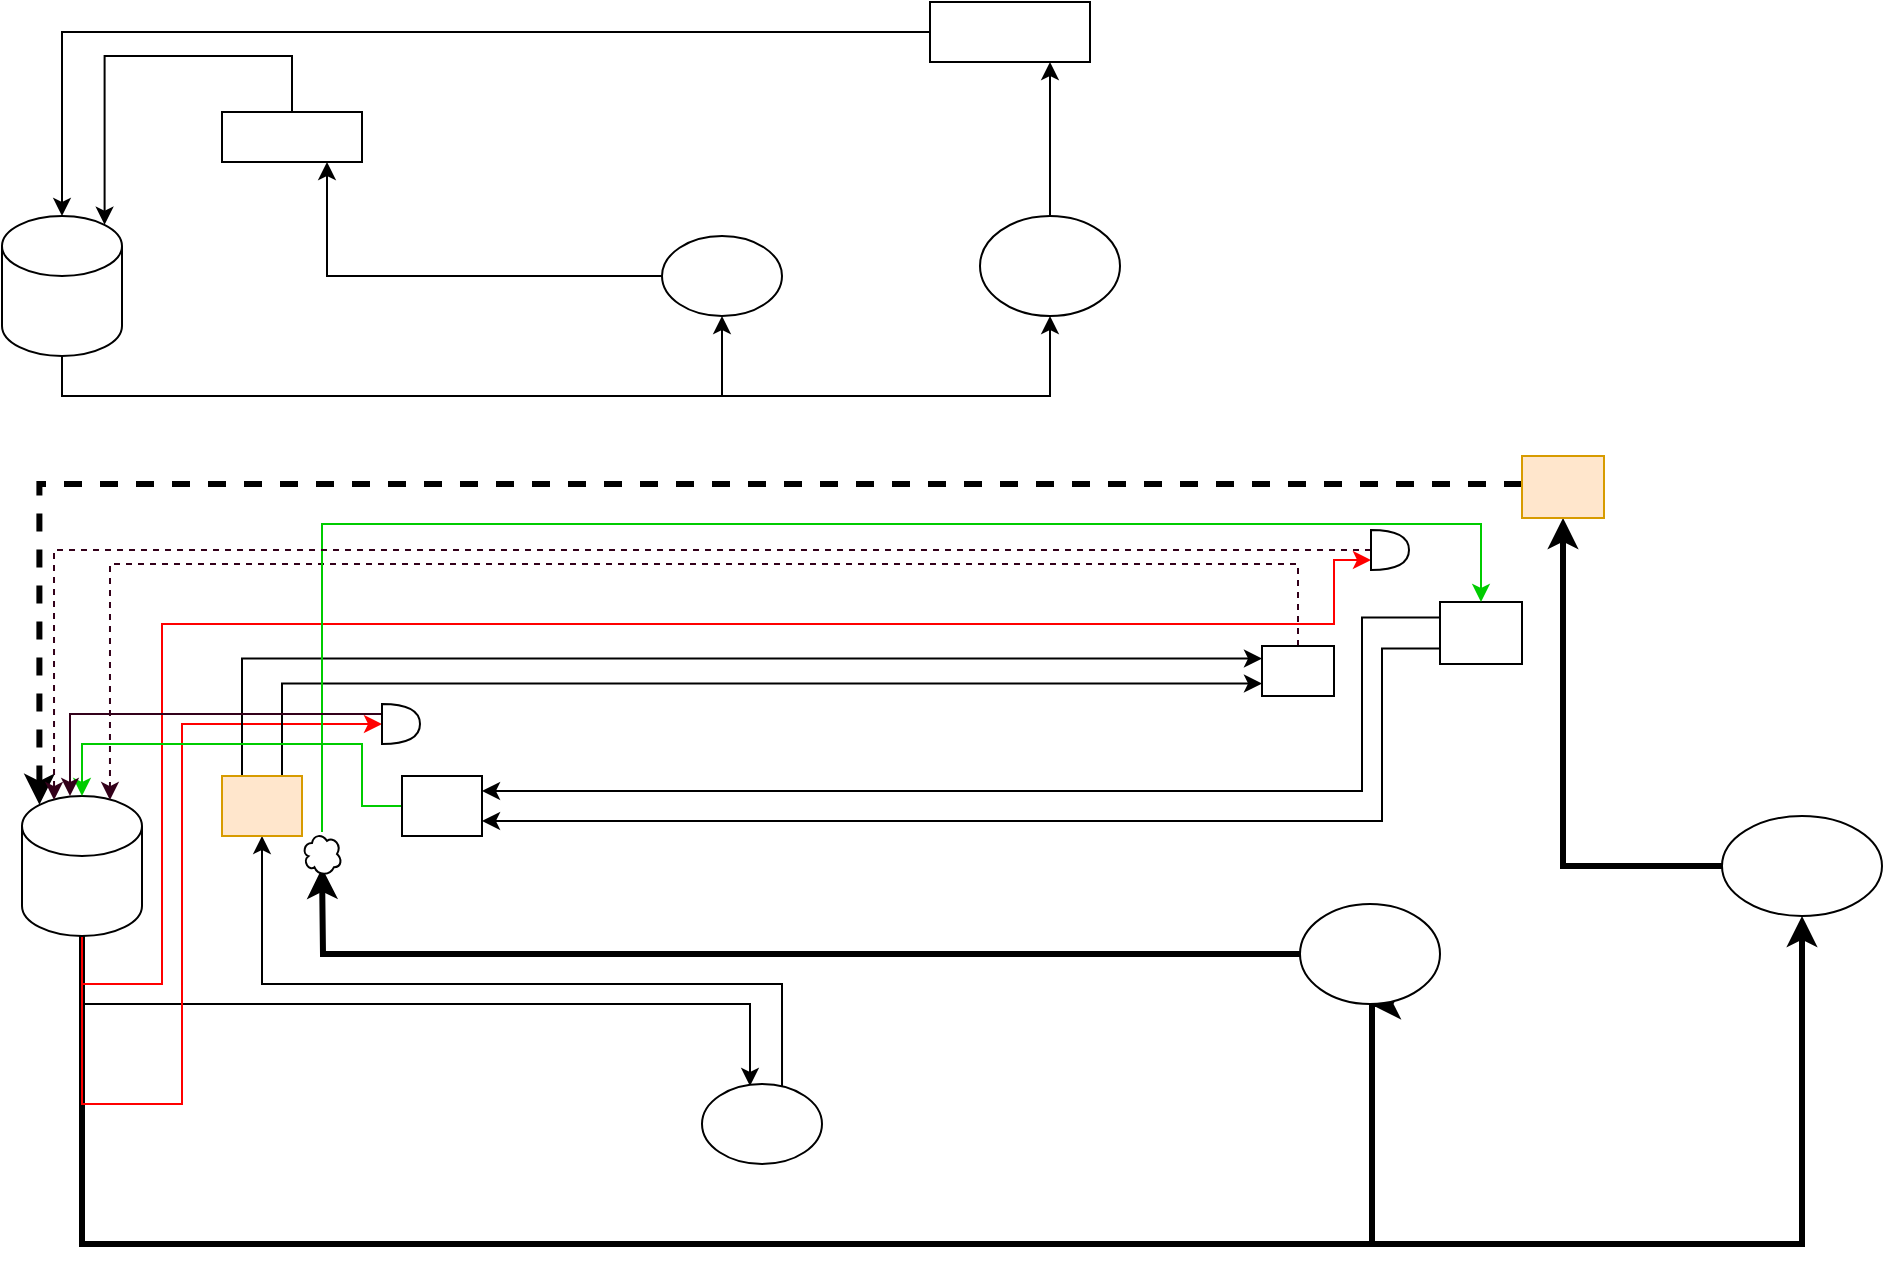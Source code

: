 <mxfile version="14.1.0" type="github">
  <diagram id="N2_5LNJx7TZPs9ssTGrc" name="Page-1">
    <mxGraphModel dx="1422" dy="794" grid="1" gridSize="10" guides="1" tooltips="1" connect="1" arrows="1" fold="1" page="1" pageScale="1" pageWidth="850" pageHeight="1100" math="0" shadow="0">
      <root>
        <mxCell id="0" />
        <mxCell id="1" parent="0" />
        <mxCell id="P4fvbb-0Q0S0f7_MSQyN-11" style="edgeStyle=orthogonalEdgeStyle;rounded=0;orthogonalLoop=1;jettySize=auto;html=1;entryX=0.5;entryY=1;entryDx=0;entryDy=0;" edge="1" parent="1" source="P4fvbb-0Q0S0f7_MSQyN-1" target="P4fvbb-0Q0S0f7_MSQyN-2">
          <mxGeometry relative="1" as="geometry">
            <Array as="points">
              <mxPoint x="60" y="236" />
              <mxPoint x="390" y="236" />
            </Array>
          </mxGeometry>
        </mxCell>
        <mxCell id="P4fvbb-0Q0S0f7_MSQyN-17" style="edgeStyle=orthogonalEdgeStyle;rounded=0;orthogonalLoop=1;jettySize=auto;html=1;entryX=0.5;entryY=1;entryDx=0;entryDy=0;" edge="1" parent="1" source="P4fvbb-0Q0S0f7_MSQyN-1" target="P4fvbb-0Q0S0f7_MSQyN-3">
          <mxGeometry relative="1" as="geometry">
            <mxPoint x="670" y="306" as="targetPoint" />
            <Array as="points">
              <mxPoint x="60" y="236" />
              <mxPoint x="554" y="236" />
            </Array>
          </mxGeometry>
        </mxCell>
        <mxCell id="P4fvbb-0Q0S0f7_MSQyN-1" value="" style="shape=cylinder3;whiteSpace=wrap;html=1;boundedLbl=1;backgroundOutline=1;size=15;" vertex="1" parent="1">
          <mxGeometry x="30" y="146" width="60" height="70" as="geometry" />
        </mxCell>
        <mxCell id="P4fvbb-0Q0S0f7_MSQyN-7" style="edgeStyle=orthogonalEdgeStyle;rounded=0;orthogonalLoop=1;jettySize=auto;html=1;entryX=0.75;entryY=1;entryDx=0;entryDy=0;" edge="1" parent="1" source="P4fvbb-0Q0S0f7_MSQyN-2" target="P4fvbb-0Q0S0f7_MSQyN-5">
          <mxGeometry relative="1" as="geometry">
            <mxPoint x="200" y="46" as="targetPoint" />
          </mxGeometry>
        </mxCell>
        <mxCell id="P4fvbb-0Q0S0f7_MSQyN-2" value="" style="ellipse;whiteSpace=wrap;html=1;" vertex="1" parent="1">
          <mxGeometry x="360" y="156" width="60" height="40" as="geometry" />
        </mxCell>
        <mxCell id="P4fvbb-0Q0S0f7_MSQyN-16" style="edgeStyle=orthogonalEdgeStyle;rounded=0;orthogonalLoop=1;jettySize=auto;html=1;entryX=0.75;entryY=1;entryDx=0;entryDy=0;" edge="1" parent="1" source="P4fvbb-0Q0S0f7_MSQyN-3" target="P4fvbb-0Q0S0f7_MSQyN-6">
          <mxGeometry relative="1" as="geometry" />
        </mxCell>
        <mxCell id="P4fvbb-0Q0S0f7_MSQyN-3" value="" style="ellipse;whiteSpace=wrap;html=1;" vertex="1" parent="1">
          <mxGeometry x="519" y="146" width="70" height="50" as="geometry" />
        </mxCell>
        <mxCell id="P4fvbb-0Q0S0f7_MSQyN-14" style="edgeStyle=orthogonalEdgeStyle;rounded=0;orthogonalLoop=1;jettySize=auto;html=1;entryX=0.855;entryY=0;entryDx=0;entryDy=4.35;entryPerimeter=0;" edge="1" parent="1" source="P4fvbb-0Q0S0f7_MSQyN-5" target="P4fvbb-0Q0S0f7_MSQyN-1">
          <mxGeometry relative="1" as="geometry">
            <mxPoint x="120" y="146" as="targetPoint" />
            <Array as="points">
              <mxPoint x="175" y="66" />
              <mxPoint x="81" y="66" />
            </Array>
          </mxGeometry>
        </mxCell>
        <mxCell id="P4fvbb-0Q0S0f7_MSQyN-5" value="" style="rounded=0;whiteSpace=wrap;html=1;" vertex="1" parent="1">
          <mxGeometry x="140" y="94" width="70" height="25" as="geometry" />
        </mxCell>
        <mxCell id="P4fvbb-0Q0S0f7_MSQyN-15" style="edgeStyle=orthogonalEdgeStyle;rounded=0;orthogonalLoop=1;jettySize=auto;html=1;entryX=0.5;entryY=0;entryDx=0;entryDy=0;entryPerimeter=0;" edge="1" parent="1" source="P4fvbb-0Q0S0f7_MSQyN-6" target="P4fvbb-0Q0S0f7_MSQyN-1">
          <mxGeometry relative="1" as="geometry" />
        </mxCell>
        <mxCell id="P4fvbb-0Q0S0f7_MSQyN-6" value="" style="rounded=0;whiteSpace=wrap;html=1;" vertex="1" parent="1">
          <mxGeometry x="494" y="39" width="80" height="30" as="geometry" />
        </mxCell>
        <mxCell id="P4fvbb-0Q0S0f7_MSQyN-18" style="edgeStyle=orthogonalEdgeStyle;rounded=0;orthogonalLoop=1;jettySize=auto;html=1;entryX=0.4;entryY=0.025;entryDx=0;entryDy=0;entryPerimeter=0;" edge="1" parent="1" source="P4fvbb-0Q0S0f7_MSQyN-20" target="P4fvbb-0Q0S0f7_MSQyN-22">
          <mxGeometry relative="1" as="geometry">
            <Array as="points">
              <mxPoint x="70" y="540" />
              <mxPoint x="404" y="540" />
            </Array>
          </mxGeometry>
        </mxCell>
        <mxCell id="P4fvbb-0Q0S0f7_MSQyN-19" style="edgeStyle=orthogonalEdgeStyle;rounded=0;orthogonalLoop=1;jettySize=auto;html=1;entryX=0.5;entryY=1;entryDx=0;entryDy=0;strokeWidth=3;" edge="1" parent="1" source="P4fvbb-0Q0S0f7_MSQyN-20" target="P4fvbb-0Q0S0f7_MSQyN-24">
          <mxGeometry relative="1" as="geometry">
            <mxPoint x="680" y="606" as="targetPoint" />
            <Array as="points">
              <mxPoint x="70" y="660" />
              <mxPoint x="715" y="660" />
            </Array>
          </mxGeometry>
        </mxCell>
        <mxCell id="P4fvbb-0Q0S0f7_MSQyN-48" style="edgeStyle=orthogonalEdgeStyle;rounded=0;orthogonalLoop=1;jettySize=auto;html=1;entryX=0.5;entryY=1;entryDx=0;entryDy=0;strokeWidth=3;" edge="1" parent="1" source="P4fvbb-0Q0S0f7_MSQyN-20" target="P4fvbb-0Q0S0f7_MSQyN-47">
          <mxGeometry relative="1" as="geometry">
            <Array as="points">
              <mxPoint x="70" y="660" />
              <mxPoint x="930" y="660" />
            </Array>
          </mxGeometry>
        </mxCell>
        <mxCell id="P4fvbb-0Q0S0f7_MSQyN-78" style="edgeStyle=orthogonalEdgeStyle;rounded=0;orthogonalLoop=1;jettySize=auto;html=1;entryX=0;entryY=0.5;entryDx=0;entryDy=0;entryPerimeter=0;strokeWidth=1;strokeColor=#FF0000;" edge="1" parent="1" source="P4fvbb-0Q0S0f7_MSQyN-20" target="P4fvbb-0Q0S0f7_MSQyN-75">
          <mxGeometry relative="1" as="geometry">
            <Array as="points">
              <mxPoint x="70" y="590" />
              <mxPoint x="120" y="590" />
              <mxPoint x="120" y="400" />
            </Array>
          </mxGeometry>
        </mxCell>
        <mxCell id="P4fvbb-0Q0S0f7_MSQyN-79" style="edgeStyle=orthogonalEdgeStyle;rounded=0;orthogonalLoop=1;jettySize=auto;html=1;entryX=0;entryY=0.75;entryDx=0;entryDy=0;entryPerimeter=0;startSize=6;endSize=6;strokeColor=#FF0000;strokeWidth=1;" edge="1" parent="1" source="P4fvbb-0Q0S0f7_MSQyN-20" target="P4fvbb-0Q0S0f7_MSQyN-71">
          <mxGeometry relative="1" as="geometry">
            <Array as="points">
              <mxPoint x="70" y="530" />
              <mxPoint x="110" y="530" />
              <mxPoint x="110" y="350" />
              <mxPoint x="696" y="350" />
            </Array>
          </mxGeometry>
        </mxCell>
        <mxCell id="P4fvbb-0Q0S0f7_MSQyN-20" value="" style="shape=cylinder3;whiteSpace=wrap;html=1;boundedLbl=1;backgroundOutline=1;size=15;" vertex="1" parent="1">
          <mxGeometry x="40" y="436" width="60" height="70" as="geometry" />
        </mxCell>
        <mxCell id="P4fvbb-0Q0S0f7_MSQyN-21" style="edgeStyle=orthogonalEdgeStyle;rounded=0;orthogonalLoop=1;jettySize=auto;html=1;entryX=0.5;entryY=1;entryDx=0;entryDy=0;exitX=0.667;exitY=0.025;exitDx=0;exitDy=0;exitPerimeter=0;" edge="1" parent="1" source="P4fvbb-0Q0S0f7_MSQyN-22" target="P4fvbb-0Q0S0f7_MSQyN-26">
          <mxGeometry relative="1" as="geometry">
            <mxPoint x="160" y="460" as="targetPoint" />
            <mxPoint x="360" y="540" as="sourcePoint" />
            <Array as="points">
              <mxPoint x="420" y="530" />
              <mxPoint x="160" y="530" />
            </Array>
          </mxGeometry>
        </mxCell>
        <mxCell id="P4fvbb-0Q0S0f7_MSQyN-22" value="" style="ellipse;whiteSpace=wrap;html=1;" vertex="1" parent="1">
          <mxGeometry x="380" y="580" width="60" height="40" as="geometry" />
        </mxCell>
        <mxCell id="P4fvbb-0Q0S0f7_MSQyN-68" style="edgeStyle=orthogonalEdgeStyle;rounded=0;orthogonalLoop=1;jettySize=auto;html=1;strokeWidth=3;" edge="1" parent="1" source="P4fvbb-0Q0S0f7_MSQyN-24">
          <mxGeometry relative="1" as="geometry">
            <mxPoint x="190" y="472" as="targetPoint" />
          </mxGeometry>
        </mxCell>
        <mxCell id="P4fvbb-0Q0S0f7_MSQyN-24" value="" style="ellipse;whiteSpace=wrap;html=1;" vertex="1" parent="1">
          <mxGeometry x="679" y="490" width="70" height="50" as="geometry" />
        </mxCell>
        <mxCell id="P4fvbb-0Q0S0f7_MSQyN-55" style="edgeStyle=orthogonalEdgeStyle;rounded=0;orthogonalLoop=1;jettySize=auto;html=1;exitX=0.75;exitY=0;exitDx=0;exitDy=0;entryX=0;entryY=0.75;entryDx=0;entryDy=0;" edge="1" parent="1" source="P4fvbb-0Q0S0f7_MSQyN-26" target="P4fvbb-0Q0S0f7_MSQyN-53">
          <mxGeometry relative="1" as="geometry">
            <Array as="points">
              <mxPoint x="170" y="380" />
            </Array>
          </mxGeometry>
        </mxCell>
        <mxCell id="P4fvbb-0Q0S0f7_MSQyN-56" style="edgeStyle=orthogonalEdgeStyle;rounded=0;orthogonalLoop=1;jettySize=auto;html=1;exitX=0.25;exitY=0;exitDx=0;exitDy=0;entryX=0;entryY=0.25;entryDx=0;entryDy=0;" edge="1" parent="1" source="P4fvbb-0Q0S0f7_MSQyN-26" target="P4fvbb-0Q0S0f7_MSQyN-53">
          <mxGeometry relative="1" as="geometry" />
        </mxCell>
        <mxCell id="P4fvbb-0Q0S0f7_MSQyN-26" value="" style="rounded=0;whiteSpace=wrap;html=1;fillColor=#ffe6cc;strokeColor=#d79b00;" vertex="1" parent="1">
          <mxGeometry x="140" y="426" width="40" height="30" as="geometry" />
        </mxCell>
        <mxCell id="P4fvbb-0Q0S0f7_MSQyN-63" style="edgeStyle=orthogonalEdgeStyle;rounded=0;orthogonalLoop=1;jettySize=auto;html=1;exitX=0;exitY=0.25;exitDx=0;exitDy=0;entryX=1;entryY=0.25;entryDx=0;entryDy=0;" edge="1" parent="1" source="P4fvbb-0Q0S0f7_MSQyN-28" target="P4fvbb-0Q0S0f7_MSQyN-54">
          <mxGeometry relative="1" as="geometry">
            <Array as="points">
              <mxPoint x="710" y="347" />
              <mxPoint x="710" y="434" />
            </Array>
          </mxGeometry>
        </mxCell>
        <mxCell id="P4fvbb-0Q0S0f7_MSQyN-64" style="edgeStyle=orthogonalEdgeStyle;rounded=0;orthogonalLoop=1;jettySize=auto;html=1;exitX=0;exitY=0.75;exitDx=0;exitDy=0;entryX=1;entryY=0.75;entryDx=0;entryDy=0;" edge="1" parent="1" source="P4fvbb-0Q0S0f7_MSQyN-28" target="P4fvbb-0Q0S0f7_MSQyN-54">
          <mxGeometry relative="1" as="geometry">
            <Array as="points">
              <mxPoint x="720" y="362" />
              <mxPoint x="720" y="449" />
            </Array>
          </mxGeometry>
        </mxCell>
        <mxCell id="P4fvbb-0Q0S0f7_MSQyN-28" value="" style="rounded=0;whiteSpace=wrap;html=1;" vertex="1" parent="1">
          <mxGeometry x="749" y="339" width="41" height="31" as="geometry" />
        </mxCell>
        <mxCell id="P4fvbb-0Q0S0f7_MSQyN-51" style="edgeStyle=orthogonalEdgeStyle;rounded=0;orthogonalLoop=1;jettySize=auto;html=1;entryX=0.5;entryY=1;entryDx=0;entryDy=0;strokeWidth=3;" edge="1" parent="1" source="P4fvbb-0Q0S0f7_MSQyN-47" target="P4fvbb-0Q0S0f7_MSQyN-50">
          <mxGeometry relative="1" as="geometry" />
        </mxCell>
        <mxCell id="P4fvbb-0Q0S0f7_MSQyN-47" value="" style="ellipse;whiteSpace=wrap;html=1;" vertex="1" parent="1">
          <mxGeometry x="890" y="446" width="80" height="50" as="geometry" />
        </mxCell>
        <mxCell id="P4fvbb-0Q0S0f7_MSQyN-52" style="edgeStyle=orthogonalEdgeStyle;rounded=0;orthogonalLoop=1;jettySize=auto;html=1;entryX=0.145;entryY=0;entryDx=0;entryDy=4.35;entryPerimeter=0;strokeWidth=3;dashed=1;" edge="1" parent="1" source="P4fvbb-0Q0S0f7_MSQyN-50" target="P4fvbb-0Q0S0f7_MSQyN-20">
          <mxGeometry relative="1" as="geometry">
            <Array as="points">
              <mxPoint x="651" y="280" />
              <mxPoint x="49" y="280" />
            </Array>
          </mxGeometry>
        </mxCell>
        <mxCell id="P4fvbb-0Q0S0f7_MSQyN-50" value="" style="rounded=0;whiteSpace=wrap;html=1;fillColor=#ffe6cc;strokeColor=#d79b00;" vertex="1" parent="1">
          <mxGeometry x="790" y="266" width="41" height="31" as="geometry" />
        </mxCell>
        <mxCell id="P4fvbb-0Q0S0f7_MSQyN-85" style="edgeStyle=orthogonalEdgeStyle;rounded=0;orthogonalLoop=1;jettySize=auto;html=1;startSize=6;endSize=6;strokeColor=#33001A;strokeWidth=1;entryX=0.733;entryY=0.029;entryDx=0;entryDy=0;entryPerimeter=0;dashed=1;" edge="1" parent="1" source="P4fvbb-0Q0S0f7_MSQyN-53" target="P4fvbb-0Q0S0f7_MSQyN-20">
          <mxGeometry relative="1" as="geometry">
            <mxPoint x="678" y="320" as="targetPoint" />
            <Array as="points">
              <mxPoint x="678" y="320" />
              <mxPoint x="84" y="320" />
            </Array>
          </mxGeometry>
        </mxCell>
        <mxCell id="P4fvbb-0Q0S0f7_MSQyN-53" value="" style="rounded=0;whiteSpace=wrap;html=1;" vertex="1" parent="1">
          <mxGeometry x="660" y="361" width="36" height="25" as="geometry" />
        </mxCell>
        <mxCell id="P4fvbb-0Q0S0f7_MSQyN-65" style="edgeStyle=orthogonalEdgeStyle;rounded=0;orthogonalLoop=1;jettySize=auto;html=1;entryX=0.5;entryY=0;entryDx=0;entryDy=0;entryPerimeter=0;fillColor=#f8cecc;exitX=0;exitY=0.5;exitDx=0;exitDy=0;strokeColor=#00CC00;" edge="1" parent="1" source="P4fvbb-0Q0S0f7_MSQyN-54" target="P4fvbb-0Q0S0f7_MSQyN-20">
          <mxGeometry relative="1" as="geometry">
            <mxPoint x="70" y="310" as="targetPoint" />
            <Array as="points">
              <mxPoint x="210" y="441" />
              <mxPoint x="210" y="410" />
              <mxPoint x="70" y="410" />
            </Array>
          </mxGeometry>
        </mxCell>
        <mxCell id="P4fvbb-0Q0S0f7_MSQyN-54" value="" style="rounded=0;whiteSpace=wrap;html=1;" vertex="1" parent="1">
          <mxGeometry x="230" y="426" width="40" height="30" as="geometry" />
        </mxCell>
        <mxCell id="P4fvbb-0Q0S0f7_MSQyN-69" style="edgeStyle=orthogonalEdgeStyle;rounded=0;orthogonalLoop=1;jettySize=auto;html=1;entryX=0.5;entryY=0;entryDx=0;entryDy=0;strokeColor=#00CC00;" edge="1" parent="1" source="P4fvbb-0Q0S0f7_MSQyN-67" target="P4fvbb-0Q0S0f7_MSQyN-28">
          <mxGeometry relative="1" as="geometry">
            <Array as="points">
              <mxPoint x="190" y="300" />
              <mxPoint x="770" y="300" />
            </Array>
          </mxGeometry>
        </mxCell>
        <mxCell id="P4fvbb-0Q0S0f7_MSQyN-67" value="" style="ellipse;shape=cloud;whiteSpace=wrap;html=1;" vertex="1" parent="1">
          <mxGeometry x="180" y="454" width="20" height="22" as="geometry" />
        </mxCell>
        <mxCell id="P4fvbb-0Q0S0f7_MSQyN-81" style="edgeStyle=orthogonalEdgeStyle;rounded=0;orthogonalLoop=1;jettySize=auto;html=1;entryX=0.267;entryY=0.029;entryDx=0;entryDy=0;entryPerimeter=0;startSize=6;endSize=6;strokeWidth=1;strokeColor=#33001A;dashed=1;" edge="1" parent="1" source="P4fvbb-0Q0S0f7_MSQyN-71" target="P4fvbb-0Q0S0f7_MSQyN-20">
          <mxGeometry relative="1" as="geometry">
            <Array as="points">
              <mxPoint x="56" y="313" />
            </Array>
          </mxGeometry>
        </mxCell>
        <mxCell id="P4fvbb-0Q0S0f7_MSQyN-71" value="" style="shape=or;whiteSpace=wrap;html=1;" vertex="1" parent="1">
          <mxGeometry x="714.5" y="303" width="19" height="20" as="geometry" />
        </mxCell>
        <mxCell id="P4fvbb-0Q0S0f7_MSQyN-76" style="edgeStyle=orthogonalEdgeStyle;rounded=0;orthogonalLoop=1;jettySize=auto;html=1;entryX=0.4;entryY=0;entryDx=0;entryDy=0;entryPerimeter=0;strokeWidth=1;exitX=0;exitY=0.25;exitDx=0;exitDy=0;exitPerimeter=0;strokeColor=#33001A;endSize=6;startSize=6;" edge="1" parent="1" source="P4fvbb-0Q0S0f7_MSQyN-75" target="P4fvbb-0Q0S0f7_MSQyN-20">
          <mxGeometry relative="1" as="geometry" />
        </mxCell>
        <mxCell id="P4fvbb-0Q0S0f7_MSQyN-75" value="" style="shape=or;whiteSpace=wrap;html=1;" vertex="1" parent="1">
          <mxGeometry x="220" y="390" width="19" height="20" as="geometry" />
        </mxCell>
      </root>
    </mxGraphModel>
  </diagram>
</mxfile>
